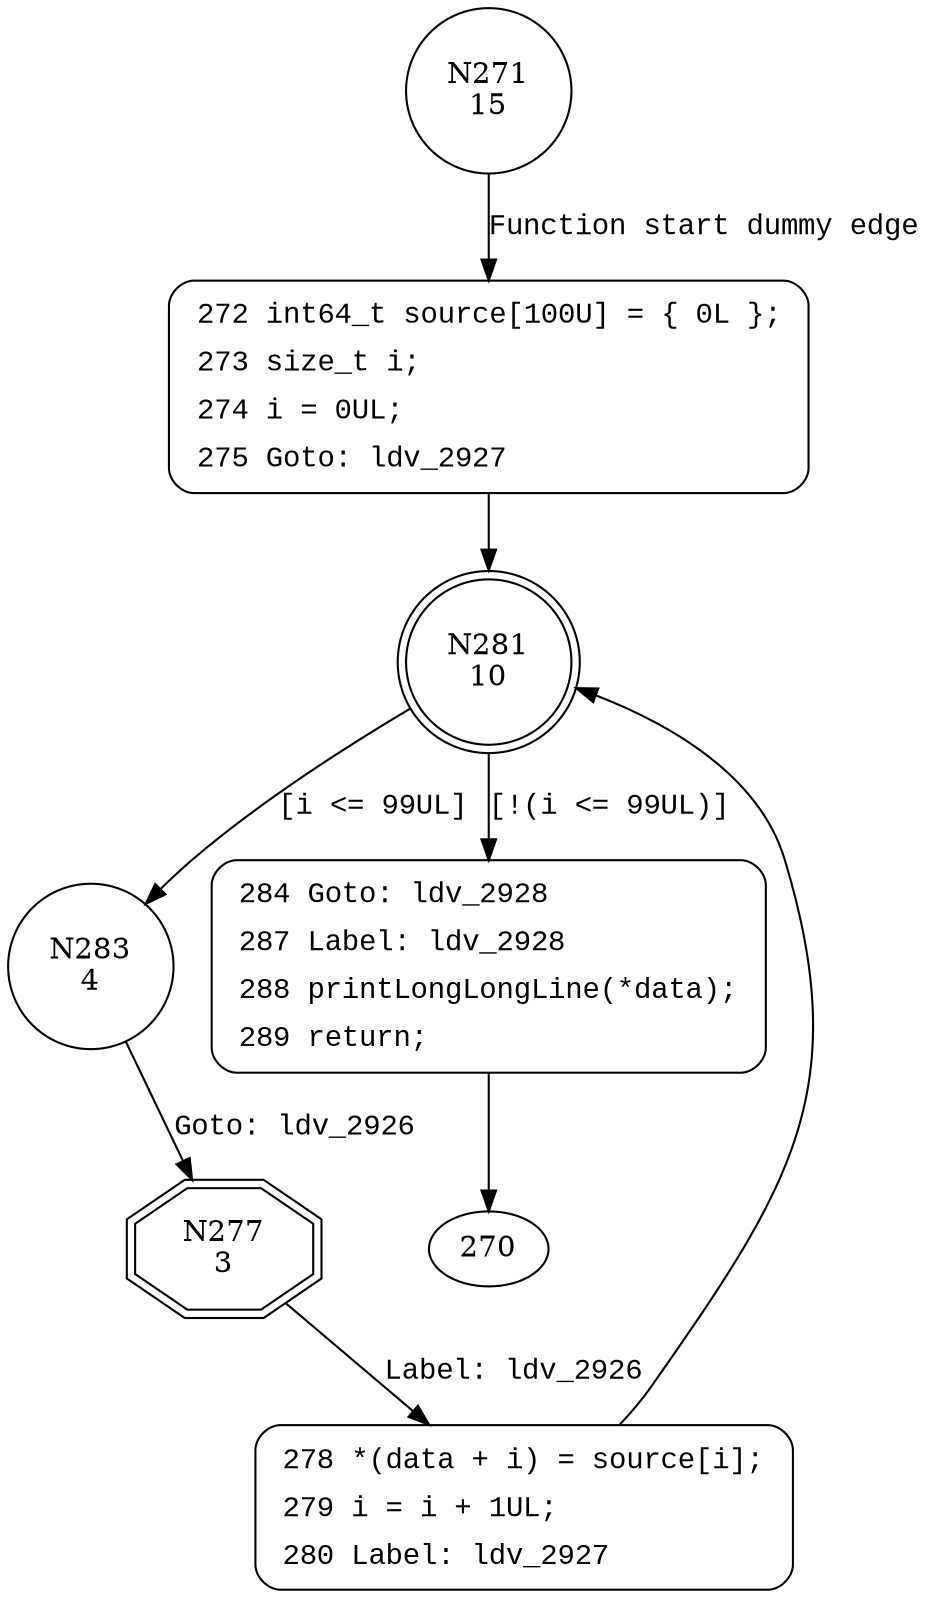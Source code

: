 digraph CWE121_Stack_Based_Buffer_Overflow__CWE805_int64_t_declare_loop_54e_badSink {
271 [shape="circle" label="N271\n15"]
272 [shape="circle" label="N272\n14"]
281 [shape="doublecircle" label="N281\n10"]
283 [shape="circle" label="N283\n4"]
284 [shape="circle" label="N284\n9"]
277 [shape="doubleoctagon" label="N277\n3"]
278 [shape="circle" label="N278\n2"]
272 [style="filled,bold" penwidth="1" fillcolor="white" fontname="Courier New" shape="Mrecord" label=<<table border="0" cellborder="0" cellpadding="3" bgcolor="white"><tr><td align="right">272</td><td align="left">int64_t source[100U] = &#123; 0L &#125;;</td></tr><tr><td align="right">273</td><td align="left">size_t i;</td></tr><tr><td align="right">274</td><td align="left">i = 0UL;</td></tr><tr><td align="right">275</td><td align="left">Goto: ldv_2927</td></tr></table>>]
272 -> 281[label=""]
284 [style="filled,bold" penwidth="1" fillcolor="white" fontname="Courier New" shape="Mrecord" label=<<table border="0" cellborder="0" cellpadding="3" bgcolor="white"><tr><td align="right">284</td><td align="left">Goto: ldv_2928</td></tr><tr><td align="right">287</td><td align="left">Label: ldv_2928</td></tr><tr><td align="right">288</td><td align="left">printLongLongLine(*data);</td></tr><tr><td align="right">289</td><td align="left">return;</td></tr></table>>]
284 -> 270[label=""]
278 [style="filled,bold" penwidth="1" fillcolor="white" fontname="Courier New" shape="Mrecord" label=<<table border="0" cellborder="0" cellpadding="3" bgcolor="white"><tr><td align="right">278</td><td align="left">*(data + i) = source[i];</td></tr><tr><td align="right">279</td><td align="left">i = i + 1UL;</td></tr><tr><td align="right">280</td><td align="left">Label: ldv_2927</td></tr></table>>]
278 -> 281[label=""]
271 -> 272 [label="Function start dummy edge" fontname="Courier New"]
281 -> 283 [label="[i <= 99UL]" fontname="Courier New"]
281 -> 284 [label="[!(i <= 99UL)]" fontname="Courier New"]
283 -> 277 [label="Goto: ldv_2926" fontname="Courier New"]
277 -> 278 [label="Label: ldv_2926" fontname="Courier New"]
}